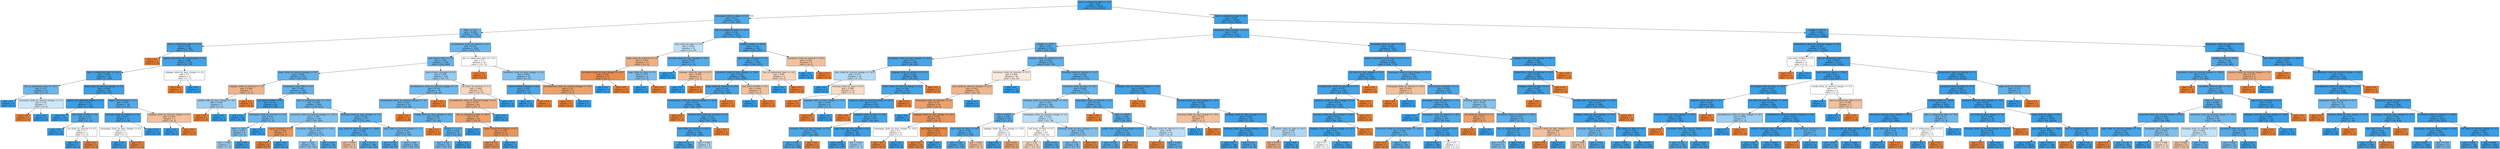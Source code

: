 digraph Tree {
node [shape=box, style="filled", color="black"] ;
0 [label="due_vs_submission_date <= -2.5\ngini = 0.04\nsamples = 49335\nvalue = [1016, 48319]", fillcolor="#399de5fa"] ;
1 [label="homepage_clicks_by_days <= 9.5\ngini = 0.211\nsamples = 3029\nvalue = [364, 2665]", fillcolor="#399de5dc"] ;
0 -> 1 [labeldistance=2.5, labelangle=45, headlabel="True"] ;
2 [label="date <= 35.5\ngini = 0.289\nsamples = 1386\nvalue = [243, 1143]", fillcolor="#399de5c9"] ;
1 -> 2 ;
3 [label="due_vs_submission_date <= -71.0\ngini = 0.105\nsamples = 180\nvalue = [10, 170]", fillcolor="#399de5f0"] ;
2 -> 3 ;
4 [label="gini = 0.0\nsamples = 2\nvalue = [2, 0]", fillcolor="#e58139ff"] ;
3 -> 4 ;
5 [label="highest_education_No Formal quals <= 0.5\ngini = 0.086\nsamples = 178\nvalue = [8, 170]", fillcolor="#399de5f3"] ;
3 -> 5 ;
6 [label="due_vs_submission_date <= -22.5\ngini = 0.076\nsamples = 176\nvalue = [7, 169]", fillcolor="#399de5f4"] ;
5 -> 6 ;
7 [label="due_vs_submission_date <= -36.5\ngini = 0.32\nsamples = 15\nvalue = [3, 12]", fillcolor="#399de5bf"] ;
6 -> 7 ;
8 [label="gini = 0.0\nsamples = 8\nvalue = [0, 8]", fillcolor="#399de5ff"] ;
7 -> 8 ;
9 [label="oucontent_clicks_by_interval_change <= 1.0\ngini = 0.49\nsamples = 7\nvalue = [3, 4]", fillcolor="#399de540"] ;
7 -> 9 ;
10 [label="gini = 0.0\nsamples = 3\nvalue = [3, 0]", fillcolor="#e58139ff"] ;
9 -> 10 ;
11 [label="gini = 0.0\nsamples = 4\nvalue = [0, 4]", fillcolor="#399de5ff"] ;
9 -> 11 ;
12 [label="page_clicks_by_interval_change <= 2.5\ngini = 0.048\nsamples = 161\nvalue = [4, 157]", fillcolor="#399de5f9"] ;
6 -> 12 ;
13 [label="region_East Midlands Region <= 0.5\ngini = 0.015\nsamples = 133\nvalue = [1, 132]", fillcolor="#399de5fd"] ;
12 -> 13 ;
14 [label="gini = 0.0\nsamples = 121\nvalue = [0, 121]", fillcolor="#399de5ff"] ;
13 -> 14 ;
15 [label="imd_band_10-20% <= 0.5\ngini = 0.153\nsamples = 12\nvalue = [1, 11]", fillcolor="#399de5e8"] ;
13 -> 15 ;
16 [label="gini = 0.0\nsamples = 10\nvalue = [0, 10]", fillcolor="#399de5ff"] ;
15 -> 16 ;
17 [label="url_clicks_by_interval <= 0.5\ngini = 0.5\nsamples = 2\nvalue = [1, 1]", fillcolor="#e5813900"] ;
15 -> 17 ;
18 [label="gini = 0.0\nsamples = 1\nvalue = [0, 1]", fillcolor="#399de5ff"] ;
17 -> 18 ;
19 [label="gini = 0.0\nsamples = 1\nvalue = [1, 0]", fillcolor="#e58139ff"] ;
17 -> 19 ;
20 [label="region_North Region <= 0.5\ngini = 0.191\nsamples = 28\nvalue = [3, 25]", fillcolor="#399de5e0"] ;
12 -> 20 ;
21 [label="forumng_clicks_by_interval <= 4.5\ngini = 0.077\nsamples = 25\nvalue = [1, 24]", fillcolor="#399de5f4"] ;
20 -> 21 ;
22 [label="homepage_clicks_by_days_change <= 4.0\ngini = 0.5\nsamples = 2\nvalue = [1, 1]", fillcolor="#e5813900"] ;
21 -> 22 ;
23 [label="gini = 0.0\nsamples = 1\nvalue = [0, 1]", fillcolor="#399de5ff"] ;
22 -> 23 ;
24 [label="gini = 0.0\nsamples = 1\nvalue = [1, 0]", fillcolor="#e58139ff"] ;
22 -> 24 ;
25 [label="gini = 0.0\nsamples = 23\nvalue = [0, 23]", fillcolor="#399de5ff"] ;
21 -> 25 ;
26 [label="subpage_clicks_by_interval_change <= 8.5\ngini = 0.444\nsamples = 3\nvalue = [2, 1]", fillcolor="#e581397f"] ;
20 -> 26 ;
27 [label="gini = 0.0\nsamples = 1\nvalue = [0, 1]", fillcolor="#399de5ff"] ;
26 -> 27 ;
28 [label="gini = 0.0\nsamples = 2\nvalue = [2, 0]", fillcolor="#e58139ff"] ;
26 -> 28 ;
29 [label="subpage_clicks_by_days_change <= 4.0\ngini = 0.5\nsamples = 2\nvalue = [1, 1]", fillcolor="#e5813900"] ;
5 -> 29 ;
30 [label="gini = 0.0\nsamples = 1\nvalue = [1, 0]", fillcolor="#e58139ff"] ;
29 -> 30 ;
31 [label="gini = 0.0\nsamples = 1\nvalue = [0, 1]", fillcolor="#399de5ff"] ;
29 -> 31 ;
32 [label="oucollaborate_clicks_by_interval <= 4.5\ngini = 0.312\nsamples = 1206\nvalue = [233, 973]", fillcolor="#399de5c2"] ;
2 -> 32 ;
33 [label="imd_band_0-10% <= 0.5\ngini = 0.303\nsamples = 1180\nvalue = [220, 960]", fillcolor="#399de5c5"] ;
32 -> 33 ;
34 [label="page_clicks_by_interval_change <= -9.5\ngini = 0.286\nsamples = 1072\nvalue = [185, 887]", fillcolor="#399de5ca"] ;
33 -> 34 ;
35 [label="subpage_clicks_by_interval <= 7.5\ngini = 0.408\nsamples = 7\nvalue = [5, 2]", fillcolor="#e5813999"] ;
34 -> 35 ;
36 [label="ouwiki_clicks_by_days_change <= -0.5\ngini = 0.444\nsamples = 3\nvalue = [1, 2]", fillcolor="#399de57f"] ;
35 -> 36 ;
37 [label="gini = 0.0\nsamples = 1\nvalue = [1, 0]", fillcolor="#e58139ff"] ;
36 -> 37 ;
38 [label="gini = 0.0\nsamples = 2\nvalue = [0, 2]", fillcolor="#399de5ff"] ;
36 -> 38 ;
39 [label="gini = 0.0\nsamples = 4\nvalue = [4, 0]", fillcolor="#e58139ff"] ;
35 -> 39 ;
40 [label="assessment_type_TMA <= 0.5\ngini = 0.281\nsamples = 1065\nvalue = [180, 885]", fillcolor="#399de5cb"] ;
34 -> 40 ;
41 [label="imd_band_50-60% <= 0.5\ngini = 0.031\nsamples = 64\nvalue = [1, 63]", fillcolor="#399de5fb"] ;
40 -> 41 ;
42 [label="gini = 0.0\nsamples = 59\nvalue = [0, 59]", fillcolor="#399de5ff"] ;
41 -> 42 ;
43 [label="homepage_clicks_by_interval <= 12.5\ngini = 0.32\nsamples = 5\nvalue = [1, 4]", fillcolor="#399de5bf"] ;
41 -> 43 ;
44 [label="date <= 229.0\ngini = 0.375\nsamples = 4\nvalue = [1, 3]", fillcolor="#399de5aa"] ;
43 -> 44 ;
45 [label="gini = 0.444\nsamples = 3\nvalue = [1, 2]", fillcolor="#399de57f"] ;
44 -> 45 ;
46 [label="gini = 0.0\nsamples = 1\nvalue = [0, 1]", fillcolor="#399de5ff"] ;
44 -> 46 ;
47 [label="gini = 0.0\nsamples = 1\nvalue = [0, 1]", fillcolor="#399de5ff"] ;
43 -> 47 ;
48 [label="due_vs_submission_date <= -13.5\ngini = 0.294\nsamples = 1001\nvalue = [179, 822]", fillcolor="#399de5c7"] ;
40 -> 48 ;
49 [label="oucontent_clicks_by_interval_change <= -321.5\ngini = 0.387\nsamples = 244\nvalue = [64, 180]", fillcolor="#399de5a4"] ;
48 -> 49 ;
50 [label="region_Scotland <= 0.5\ngini = 0.245\nsamples = 7\nvalue = [6, 1]", fillcolor="#e58139d4"] ;
49 -> 50 ;
51 [label="gini = 0.0\nsamples = 6\nvalue = [6, 0]", fillcolor="#e58139ff"] ;
50 -> 51 ;
52 [label="gini = 0.0\nsamples = 1\nvalue = [0, 1]", fillcolor="#399de5ff"] ;
50 -> 52 ;
53 [label="oucontent_clicks_by_interval <= 116.5\ngini = 0.37\nsamples = 237\nvalue = [58, 179]", fillcolor="#399de5ac"] ;
49 -> 53 ;
54 [label="gini = 0.402\nsamples = 197\nvalue = [55, 142]", fillcolor="#399de59c"] ;
53 -> 54 ;
55 [label="gini = 0.139\nsamples = 40\nvalue = [3, 37]", fillcolor="#399de5ea"] ;
53 -> 55 ;
56 [label="forumng_clicks_by_days_change <= -7.5\ngini = 0.258\nsamples = 757\nvalue = [115, 642]", fillcolor="#399de5d1"] ;
48 -> 56 ;
57 [label="quiz_clicks_by_interval_change <= -294.0\ngini = 0.188\nsamples = 372\nvalue = [39, 333]", fillcolor="#399de5e1"] ;
56 -> 57 ;
58 [label="gini = 0.444\nsamples = 6\nvalue = [4, 2]", fillcolor="#e581397f"] ;
57 -> 58 ;
59 [label="gini = 0.173\nsamples = 366\nvalue = [35, 331]", fillcolor="#399de5e4"] ;
57 -> 59 ;
60 [label="quiz_clicks_by_interval_change <= -1.5\ngini = 0.317\nsamples = 385\nvalue = [76, 309]", fillcolor="#399de5c0"] ;
56 -> 60 ;
61 [label="gini = 0.154\nsamples = 95\nvalue = [8, 87]", fillcolor="#399de5e8"] ;
60 -> 61 ;
62 [label="gini = 0.359\nsamples = 290\nvalue = [68, 222]", fillcolor="#399de5b1"] ;
60 -> 62 ;
63 [label="num_of_prev_attempts <= 0.5\ngini = 0.438\nsamples = 108\nvalue = [35, 73]", fillcolor="#399de585"] ;
33 -> 63 ;
64 [label="oucollaborate_clicks_by_interval_change <= 1.5\ngini = 0.332\nsamples = 76\nvalue = [16, 60]", fillcolor="#399de5bb"] ;
63 -> 64 ;
65 [label="ouelluminate_clicks_by_interval_change <= -4.5\ngini = 0.307\nsamples = 74\nvalue = [14, 60]", fillcolor="#399de5c4"] ;
64 -> 65 ;
66 [label="gini = 0.0\nsamples = 2\nvalue = [2, 0]", fillcolor="#e58139ff"] ;
65 -> 66 ;
67 [label="ouwiki_clicks_by_days_change <= -6.0\ngini = 0.278\nsamples = 72\nvalue = [12, 60]", fillcolor="#399de5cc"] ;
65 -> 67 ;
68 [label="gini = 0.0\nsamples = 2\nvalue = [2, 0]", fillcolor="#e58139ff"] ;
67 -> 68 ;
69 [label="gender_F <= 0.5\ngini = 0.245\nsamples = 70\nvalue = [10, 60]", fillcolor="#399de5d4"] ;
67 -> 69 ;
70 [label="gini = 0.346\nsamples = 45\nvalue = [10, 35]", fillcolor="#399de5b6"] ;
69 -> 70 ;
71 [label="gini = 0.0\nsamples = 25\nvalue = [0, 25]", fillcolor="#399de5ff"] ;
69 -> 71 ;
72 [label="gini = 0.0\nsamples = 2\nvalue = [2, 0]", fillcolor="#e58139ff"] ;
64 -> 72 ;
73 [label="url_clicks_by_interval <= 1.5\ngini = 0.482\nsamples = 32\nvalue = [19, 13]", fillcolor="#e5813951"] ;
63 -> 73 ;
74 [label="oucollaborate_clicks_by_interval_change <= 0.5\ngini = 0.393\nsamples = 26\nvalue = [19, 7]", fillcolor="#e58139a1"] ;
73 -> 74 ;
75 [label="due_vs_submission_date <= -86.5\ngini = 0.33\nsamples = 24\nvalue = [19, 5]", fillcolor="#e58139bc"] ;
74 -> 75 ;
76 [label="gini = 0.0\nsamples = 2\nvalue = [0, 2]", fillcolor="#399de5ff"] ;
75 -> 76 ;
77 [label="region_South West Region <= 0.5\ngini = 0.236\nsamples = 22\nvalue = [19, 3]", fillcolor="#e58139d7"] ;
75 -> 77 ;
78 [label="gini = 0.172\nsamples = 21\nvalue = [19, 2]", fillcolor="#e58139e4"] ;
77 -> 78 ;
79 [label="gini = 0.0\nsamples = 1\nvalue = [0, 1]", fillcolor="#399de5ff"] ;
77 -> 79 ;
80 [label="gini = 0.0\nsamples = 2\nvalue = [0, 2]", fillcolor="#399de5ff"] ;
74 -> 80 ;
81 [label="gini = 0.0\nsamples = 6\nvalue = [0, 6]", fillcolor="#399de5ff"] ;
73 -> 81 ;
82 [label="due_vs_submission_date <= -12.5\ngini = 0.5\nsamples = 26\nvalue = [13, 13]", fillcolor="#e5813900"] ;
32 -> 82 ;
83 [label="gini = 0.0\nsamples = 8\nvalue = [8, 0]", fillcolor="#e58139ff"] ;
82 -> 83 ;
84 [label="oucontent_clicks_by_days_change <= 2.0\ngini = 0.401\nsamples = 18\nvalue = [5, 13]", fillcolor="#399de59d"] ;
82 -> 84 ;
85 [label="region_Yorkshire Region <= 0.5\ngini = 0.142\nsamples = 13\nvalue = [1, 12]", fillcolor="#399de5ea"] ;
84 -> 85 ;
86 [label="gini = 0.0\nsamples = 12\nvalue = [0, 12]", fillcolor="#399de5ff"] ;
85 -> 86 ;
87 [label="gini = 0.0\nsamples = 1\nvalue = [1, 0]", fillcolor="#e58139ff"] ;
85 -> 87 ;
88 [label="oucollaborate_clicks_by_interval_change <= 10.0\ngini = 0.32\nsamples = 5\nvalue = [4, 1]", fillcolor="#e58139bf"] ;
84 -> 88 ;
89 [label="gini = 0.0\nsamples = 4\nvalue = [4, 0]", fillcolor="#e58139ff"] ;
88 -> 89 ;
90 [label="gini = 0.0\nsamples = 1\nvalue = [0, 1]", fillcolor="#399de5ff"] ;
88 -> 90 ;
91 [label="due_vs_submission_date <= -23.0\ngini = 0.136\nsamples = 1643\nvalue = [121, 1522]", fillcolor="#399de5eb"] ;
1 -> 91 ;
92 [label="quiz_clicks_by_days <= 1.0\ngini = 0.482\nsamples = 32\nvalue = [13, 19]", fillcolor="#399de551"] ;
91 -> 92 ;
93 [label="page_clicks_by_interval <= 1.5\ngini = 0.391\nsamples = 15\nvalue = [11, 4]", fillcolor="#e58139a2"] ;
92 -> 93 ;
94 [label="oucontent_clicks_by_days_change <= -62.5\ngini = 0.165\nsamples = 11\nvalue = [10, 1]", fillcolor="#e58139e6"] ;
93 -> 94 ;
95 [label="gini = 0.0\nsamples = 1\nvalue = [0, 1]", fillcolor="#399de5ff"] ;
94 -> 95 ;
96 [label="gini = 0.0\nsamples = 10\nvalue = [10, 0]", fillcolor="#e58139ff"] ;
94 -> 96 ;
97 [label="page_clicks_by_days <= 5.0\ngini = 0.375\nsamples = 4\nvalue = [1, 3]", fillcolor="#399de5aa"] ;
93 -> 97 ;
98 [label="gini = 0.0\nsamples = 3\nvalue = [0, 3]", fillcolor="#399de5ff"] ;
97 -> 98 ;
99 [label="gini = 0.0\nsamples = 1\nvalue = [1, 0]", fillcolor="#e58139ff"] ;
97 -> 99 ;
100 [label="forumng_clicks_by_days_change <= 41.5\ngini = 0.208\nsamples = 17\nvalue = [2, 15]", fillcolor="#399de5dd"] ;
92 -> 100 ;
101 [label="gini = 0.0\nsamples = 14\nvalue = [0, 14]", fillcolor="#399de5ff"] ;
100 -> 101 ;
102 [label="subpage_clicks_by_days <= 21.5\ngini = 0.444\nsamples = 3\nvalue = [2, 1]", fillcolor="#e581397f"] ;
100 -> 102 ;
103 [label="gini = 0.0\nsamples = 1\nvalue = [0, 1]", fillcolor="#399de5ff"] ;
102 -> 103 ;
104 [label="gini = 0.0\nsamples = 2\nvalue = [2, 0]", fillcolor="#e58139ff"] ;
102 -> 104 ;
105 [label="studied_credits <= 345.0\ngini = 0.125\nsamples = 1611\nvalue = [108, 1503]", fillcolor="#399de5ed"] ;
91 -> 105 ;
106 [label="num_of_prev_attempts <= 3.5\ngini = 0.121\nsamples = 1605\nvalue = [104, 1501]", fillcolor="#399de5ed"] ;
105 -> 106 ;
107 [label="oucontent_clicks_by_days_change <= 349.5\ngini = 0.118\nsamples = 1600\nvalue = [101, 1499]", fillcolor="#399de5ee"] ;
106 -> 107 ;
108 [label="page_clicks_by_interval <= 27.0\ngini = 0.116\nsamples = 1597\nvalue = [99, 1498]", fillcolor="#399de5ee"] ;
107 -> 108 ;
109 [label="ouelluminate_clicks_by_interval_change <= -43.0\ngini = 0.115\nsamples = 1596\nvalue = [98, 1498]", fillcolor="#399de5ee"] ;
108 -> 109 ;
110 [label="gini = 0.0\nsamples = 1\nvalue = [1, 0]", fillcolor="#e58139ff"] ;
109 -> 110 ;
111 [label="repeatactivity_clicks_by_interval <= 2.0\ngini = 0.114\nsamples = 1595\nvalue = [97, 1498]", fillcolor="#399de5ee"] ;
109 -> 111 ;
112 [label="quiz_clicks_by_interval <= 813.0\ngini = 0.113\nsamples = 1594\nvalue = [96, 1498]", fillcolor="#399de5ef"] ;
111 -> 112 ;
113 [label="gini = 0.11\nsamples = 1586\nvalue = [93, 1493]", fillcolor="#399de5ef"] ;
112 -> 113 ;
114 [label="gini = 0.469\nsamples = 8\nvalue = [3, 5]", fillcolor="#399de566"] ;
112 -> 114 ;
115 [label="gini = 0.0\nsamples = 1\nvalue = [1, 0]", fillcolor="#e58139ff"] ;
111 -> 115 ;
116 [label="gini = 0.0\nsamples = 1\nvalue = [1, 0]", fillcolor="#e58139ff"] ;
108 -> 116 ;
117 [label="imd_band_50-60% <= 0.5\ngini = 0.444\nsamples = 3\nvalue = [2, 1]", fillcolor="#e581397f"] ;
107 -> 117 ;
118 [label="gini = 0.0\nsamples = 1\nvalue = [0, 1]", fillcolor="#399de5ff"] ;
117 -> 118 ;
119 [label="gini = 0.0\nsamples = 2\nvalue = [2, 0]", fillcolor="#e58139ff"] ;
117 -> 119 ;
120 [label="due_vs_submission_date <= -6.0\ngini = 0.48\nsamples = 5\nvalue = [3, 2]", fillcolor="#e5813955"] ;
106 -> 120 ;
121 [label="gini = 0.0\nsamples = 2\nvalue = [0, 2]", fillcolor="#399de5ff"] ;
120 -> 121 ;
122 [label="gini = 0.0\nsamples = 3\nvalue = [3, 0]", fillcolor="#e58139ff"] ;
120 -> 122 ;
123 [label="oucontent_clicks_by_interval <= 82.5\ngini = 0.444\nsamples = 6\nvalue = [4, 2]", fillcolor="#e581397f"] ;
105 -> 123 ;
124 [label="gini = 0.0\nsamples = 2\nvalue = [0, 2]", fillcolor="#399de5ff"] ;
123 -> 124 ;
125 [label="gini = 0.0\nsamples = 4\nvalue = [4, 0]", fillcolor="#e58139ff"] ;
123 -> 125 ;
126 [label="due_vs_submission_date <= 0.5\ngini = 0.028\nsamples = 46306\nvalue = [652, 45654]", fillcolor="#399de5fb"] ;
0 -> 126 [labeldistance=2.5, labelangle=-45, headlabel="False"] ;
127 [label="homepage_clicks_by_days <= 11.5\ngini = 0.083\nsamples = 9145\nvalue = [397, 8748]", fillcolor="#399de5f3"] ;
126 -> 127 ;
128 [label="weight <= 18.75\ngini = 0.207\nsamples = 1576\nvalue = [185, 1391]", fillcolor="#399de5dd"] ;
127 -> 128 ;
129 [label="homepage_clicks_by_days_change <= -29.5\ngini = 0.123\nsamples = 698\nvalue = [46, 652]", fillcolor="#399de5ed"] ;
128 -> 129 ;
130 [label="quiz_clicks_by_interval_change <= -52.0\ngini = 0.475\nsamples = 18\nvalue = [7, 11]", fillcolor="#399de55d"] ;
129 -> 130 ;
131 [label="gini = 0.0\nsamples = 6\nvalue = [0, 6]", fillcolor="#399de5ff"] ;
130 -> 131 ;
132 [label="forumng_clicks_by_days <= 9.5\ngini = 0.486\nsamples = 12\nvalue = [7, 5]", fillcolor="#e5813949"] ;
130 -> 132 ;
133 [label="gini = 0.0\nsamples = 6\nvalue = [6, 0]", fillcolor="#e58139ff"] ;
132 -> 133 ;
134 [label="subpage_clicks_by_days_change <= -71.0\ngini = 0.278\nsamples = 6\nvalue = [1, 5]", fillcolor="#399de5cc"] ;
132 -> 134 ;
135 [label="gini = 0.0\nsamples = 1\nvalue = [1, 0]", fillcolor="#e58139ff"] ;
134 -> 135 ;
136 [label="gini = 0.0\nsamples = 5\nvalue = [0, 5]", fillcolor="#399de5ff"] ;
134 -> 136 ;
137 [label="subpage_clicks_by_interval <= 135.5\ngini = 0.108\nsamples = 680\nvalue = [39, 641]", fillcolor="#399de5ef"] ;
129 -> 137 ;
138 [label="folder_clicks_by_interval_change <= 2.5\ngini = 0.106\nsamples = 679\nvalue = [38, 641]", fillcolor="#399de5f0"] ;
137 -> 138 ;
139 [label="resource_clicks_by_interval_change <= -42.5\ngini = 0.103\nsamples = 678\nvalue = [37, 641]", fillcolor="#399de5f0"] ;
138 -> 139 ;
140 [label="gini = 0.0\nsamples = 1\nvalue = [1, 0]", fillcolor="#e58139ff"] ;
139 -> 140 ;
141 [label="subpage_clicks_by_days <= 10.5\ngini = 0.101\nsamples = 677\nvalue = [36, 641]", fillcolor="#399de5f1"] ;
139 -> 141 ;
142 [label="resource_clicks_by_days_change <= 17.0\ngini = 0.162\nsamples = 314\nvalue = [28, 286]", fillcolor="#399de5e6"] ;
141 -> 142 ;
143 [label="gini = 0.158\nsamples = 313\nvalue = [27, 286]", fillcolor="#399de5e7"] ;
142 -> 143 ;
144 [label="gini = 0.0\nsamples = 1\nvalue = [1, 0]", fillcolor="#e58139ff"] ;
142 -> 144 ;
145 [label="page_clicks_by_days_change <= 5.5\ngini = 0.043\nsamples = 363\nvalue = [8, 355]", fillcolor="#399de5f9"] ;
141 -> 145 ;
146 [label="gini = 0.038\nsamples = 360\nvalue = [7, 353]", fillcolor="#399de5fa"] ;
145 -> 146 ;
147 [label="gini = 0.444\nsamples = 3\nvalue = [1, 2]", fillcolor="#399de57f"] ;
145 -> 147 ;
148 [label="gini = 0.0\nsamples = 1\nvalue = [1, 0]", fillcolor="#e58139ff"] ;
138 -> 148 ;
149 [label="gini = 0.0\nsamples = 1\nvalue = [1, 0]", fillcolor="#e58139ff"] ;
137 -> 149 ;
150 [label="resource_clicks_by_interval <= 0.5\ngini = 0.267\nsamples = 878\nvalue = [139, 739]", fillcolor="#399de5cf"] ;
128 -> 150 ;
151 [label="oucontent_clicks_by_interval <= 51.5\ngini = 0.496\nsamples = 44\nvalue = [24, 20]", fillcolor="#e581392a"] ;
150 -> 151 ;
152 [label="quiz_clicks_by_interval_change <= 15.5\ngini = 0.415\nsamples = 34\nvalue = [24, 10]", fillcolor="#e5813995"] ;
151 -> 152 ;
153 [label="homepage_clicks_by_interval <= 3.5\ngini = 0.32\nsamples = 30\nvalue = [24, 6]", fillcolor="#e58139bf"] ;
152 -> 153 ;
154 [label="gini = 0.0\nsamples = 2\nvalue = [0, 2]", fillcolor="#399de5ff"] ;
153 -> 154 ;
155 [label="subpage_clicks_by_days_change <= -14.0\ngini = 0.245\nsamples = 28\nvalue = [24, 4]", fillcolor="#e58139d4"] ;
153 -> 155 ;
156 [label="homepage_clicks_by_days_change <= -23.0\ngini = 0.5\nsamples = 6\nvalue = [3, 3]", fillcolor="#e5813900"] ;
155 -> 156 ;
157 [label="gini = 0.0\nsamples = 3\nvalue = [3, 0]", fillcolor="#e58139ff"] ;
156 -> 157 ;
158 [label="gini = 0.0\nsamples = 3\nvalue = [0, 3]", fillcolor="#399de5ff"] ;
156 -> 158 ;
159 [label="imd_band_60-70% <= 0.5\ngini = 0.087\nsamples = 22\nvalue = [21, 1]", fillcolor="#e58139f3"] ;
155 -> 159 ;
160 [label="gini = 0.0\nsamples = 21\nvalue = [21, 0]", fillcolor="#e58139ff"] ;
159 -> 160 ;
161 [label="gini = 0.0\nsamples = 1\nvalue = [0, 1]", fillcolor="#399de5ff"] ;
159 -> 161 ;
162 [label="gini = 0.0\nsamples = 4\nvalue = [0, 4]", fillcolor="#399de5ff"] ;
152 -> 162 ;
163 [label="gini = 0.0\nsamples = 10\nvalue = [0, 10]", fillcolor="#399de5ff"] ;
151 -> 163 ;
164 [label="forumng_clicks_by_interval <= 13.5\ngini = 0.238\nsamples = 834\nvalue = [115, 719]", fillcolor="#399de5d6"] ;
150 -> 164 ;
165 [label="oucontent_clicks_by_days <= 22.5\ngini = 0.296\nsamples = 577\nvalue = [104, 473]", fillcolor="#399de5c7"] ;
164 -> 165 ;
166 [label="forumng_clicks_by_interval_change <= -10.5\ngini = 0.385\nsamples = 246\nvalue = [64, 182]", fillcolor="#399de5a5"] ;
165 -> 166 ;
167 [label="date <= 168.5\ngini = 0.229\nsamples = 129\nvalue = [17, 112]", fillcolor="#399de5d8"] ;
166 -> 167 ;
168 [label="quiz_clicks_by_days <= 70.0\ngini = 0.192\nsamples = 121\nvalue = [13, 108]", fillcolor="#399de5e0"] ;
167 -> 168 ;
169 [label="gini = 0.169\nsamples = 118\nvalue = [11, 107]", fillcolor="#399de5e5"] ;
168 -> 169 ;
170 [label="gini = 0.444\nsamples = 3\nvalue = [2, 1]", fillcolor="#e581397f"] ;
168 -> 170 ;
171 [label="subpage_clicks_by_days_change <= -14.0\ngini = 0.5\nsamples = 8\nvalue = [4, 4]", fillcolor="#e5813900"] ;
167 -> 171 ;
172 [label="gini = 0.0\nsamples = 3\nvalue = [0, 3]", fillcolor="#399de5ff"] ;
171 -> 172 ;
173 [label="gini = 0.32\nsamples = 5\nvalue = [4, 1]", fillcolor="#e58139bf"] ;
171 -> 173 ;
174 [label="homepage_clicks_by_interval_change <= 2.5\ngini = 0.481\nsamples = 117\nvalue = [47, 70]", fillcolor="#399de554"] ;
166 -> 174 ;
175 [label="imd_band_10-20% <= 0.5\ngini = 0.5\nsamples = 67\nvalue = [34, 33]", fillcolor="#e5813908"] ;
174 -> 175 ;
176 [label="gini = 0.48\nsamples = 55\nvalue = [33, 22]", fillcolor="#e5813955"] ;
175 -> 176 ;
177 [label="gini = 0.153\nsamples = 12\nvalue = [1, 11]", fillcolor="#399de5e8"] ;
175 -> 177 ;
178 [label="forumng_clicks_by_days_change <= 3.5\ngini = 0.385\nsamples = 50\nvalue = [13, 37]", fillcolor="#399de5a5"] ;
174 -> 178 ;
179 [label="gini = 0.353\nsamples = 48\nvalue = [11, 37]", fillcolor="#399de5b3"] ;
178 -> 179 ;
180 [label="gini = 0.0\nsamples = 2\nvalue = [2, 0]", fillcolor="#e58139ff"] ;
178 -> 180 ;
181 [label="homepage_clicks_by_interval <= 2.5\ngini = 0.212\nsamples = 331\nvalue = [40, 291]", fillcolor="#399de5dc"] ;
165 -> 181 ;
182 [label="gini = 0.0\nsamples = 2\nvalue = [2, 0]", fillcolor="#e58139ff"] ;
181 -> 182 ;
183 [label="date <= 186.0\ngini = 0.204\nsamples = 329\nvalue = [38, 291]", fillcolor="#399de5de"] ;
181 -> 183 ;
184 [label="ouwiki_clicks_by_interval_change <= 23.5\ngini = 0.19\nsamples = 319\nvalue = [34, 285]", fillcolor="#399de5e1"] ;
183 -> 184 ;
185 [label="gini = 0.186\nsamples = 318\nvalue = [33, 285]", fillcolor="#399de5e1"] ;
184 -> 185 ;
186 [label="gini = 0.0\nsamples = 1\nvalue = [1, 0]", fillcolor="#e58139ff"] ;
184 -> 186 ;
187 [label="homepage_clicks_by_interval <= 12.0\ngini = 0.48\nsamples = 10\nvalue = [4, 6]", fillcolor="#399de555"] ;
183 -> 187 ;
188 [label="gini = 0.0\nsamples = 3\nvalue = [3, 0]", fillcolor="#e58139ff"] ;
187 -> 188 ;
189 [label="gini = 0.245\nsamples = 7\nvalue = [1, 6]", fillcolor="#399de5d4"] ;
187 -> 189 ;
190 [label="subpage_clicks_by_interval_change <= -79.5\ngini = 0.082\nsamples = 257\nvalue = [11, 246]", fillcolor="#399de5f4"] ;
164 -> 190 ;
191 [label="gini = 0.0\nsamples = 2\nvalue = [2, 0]", fillcolor="#e58139ff"] ;
190 -> 191 ;
192 [label="resource_clicks_by_days_change <= -22.5\ngini = 0.068\nsamples = 255\nvalue = [9, 246]", fillcolor="#399de5f6"] ;
190 -> 192 ;
193 [label="forumng_clicks_by_days_change <= -10.0\ngini = 0.444\nsamples = 3\nvalue = [2, 1]", fillcolor="#e581397f"] ;
192 -> 193 ;
194 [label="gini = 0.0\nsamples = 1\nvalue = [0, 1]", fillcolor="#399de5ff"] ;
193 -> 194 ;
195 [label="gini = 0.0\nsamples = 2\nvalue = [2, 0]", fillcolor="#e58139ff"] ;
193 -> 195 ;
196 [label="subpage_clicks_by_days_change <= 15.5\ngini = 0.054\nsamples = 252\nvalue = [7, 245]", fillcolor="#399de5f8"] ;
192 -> 196 ;
197 [label="forumng_clicks_by_interval_change <= 22.5\ngini = 0.032\nsamples = 244\nvalue = [4, 240]", fillcolor="#399de5fb"] ;
196 -> 197 ;
198 [label="gini = 0.0\nsamples = 194\nvalue = [0, 194]", fillcolor="#399de5ff"] ;
197 -> 198 ;
199 [label="gini = 0.147\nsamples = 50\nvalue = [4, 46]", fillcolor="#399de5e9"] ;
197 -> 199 ;
200 [label="oucontent_clicks_by_days <= 58.5\ngini = 0.469\nsamples = 8\nvalue = [3, 5]", fillcolor="#399de566"] ;
196 -> 200 ;
201 [label="gini = 0.375\nsamples = 4\nvalue = [3, 1]", fillcolor="#e58139aa"] ;
200 -> 201 ;
202 [label="gini = 0.0\nsamples = 4\nvalue = [0, 4]", fillcolor="#399de5ff"] ;
200 -> 202 ;
203 [label="homepage_clicks_by_days <= 19.5\ngini = 0.054\nsamples = 7569\nvalue = [212, 7357]", fillcolor="#399de5f8"] ;
127 -> 203 ;
204 [label="highest_education_Lower Than A Level <= 0.5\ngini = 0.108\nsamples = 1886\nvalue = [108, 1778]", fillcolor="#399de5f0"] ;
203 -> 204 ;
205 [label="url_clicks_by_days_change <= 16.5\ngini = 0.075\nsamples = 1250\nvalue = [49, 1201]", fillcolor="#399de5f5"] ;
204 -> 205 ;
206 [label="oucollaborate_clicks_by_interval <= 17.5\ngini = 0.074\nsamples = 1249\nvalue = [48, 1201]", fillcolor="#399de5f5"] ;
205 -> 206 ;
207 [label="dualpane_clicks_by_days_change <= 6.0\ngini = 0.072\nsamples = 1248\nvalue = [47, 1201]", fillcolor="#399de5f5"] ;
206 -> 207 ;
208 [label="resource_clicks_by_days_change <= 36.5\ngini = 0.071\nsamples = 1247\nvalue = [46, 1201]", fillcolor="#399de5f5"] ;
207 -> 208 ;
209 [label="dualpane_clicks_by_interval_change <= -12.5\ngini = 0.07\nsamples = 1246\nvalue = [45, 1201]", fillcolor="#399de5f5"] ;
208 -> 209 ;
210 [label="gini = 0.5\nsamples = 2\nvalue = [1, 1]", fillcolor="#e5813900"] ;
209 -> 210 ;
211 [label="gini = 0.068\nsamples = 1244\nvalue = [44, 1200]", fillcolor="#399de5f6"] ;
209 -> 211 ;
212 [label="gini = 0.0\nsamples = 1\nvalue = [1, 0]", fillcolor="#e58139ff"] ;
208 -> 212 ;
213 [label="gini = 0.0\nsamples = 1\nvalue = [1, 0]", fillcolor="#e58139ff"] ;
207 -> 213 ;
214 [label="gini = 0.0\nsamples = 1\nvalue = [1, 0]", fillcolor="#e58139ff"] ;
206 -> 214 ;
215 [label="gini = 0.0\nsamples = 1\nvalue = [1, 0]", fillcolor="#e58139ff"] ;
205 -> 215 ;
216 [label="homepage_clicks_by_days_change <= -61.0\ngini = 0.168\nsamples = 636\nvalue = [59, 577]", fillcolor="#399de5e5"] ;
204 -> 216 ;
217 [label="homepage_clicks_by_interval <= 56.0\ngini = 0.444\nsamples = 3\nvalue = [2, 1]", fillcolor="#e581397f"] ;
216 -> 217 ;
218 [label="gini = 0.0\nsamples = 2\nvalue = [2, 0]", fillcolor="#e58139ff"] ;
217 -> 218 ;
219 [label="gini = 0.0\nsamples = 1\nvalue = [0, 1]", fillcolor="#399de5ff"] ;
217 -> 219 ;
220 [label="num_of_prev_attempts <= 1.5\ngini = 0.164\nsamples = 633\nvalue = [57, 576]", fillcolor="#399de5e6"] ;
216 -> 220 ;
221 [label="homepage_clicks_by_interval <= 15.5\ngini = 0.151\nsamples = 608\nvalue = [50, 558]", fillcolor="#399de5e8"] ;
220 -> 221 ;
222 [label="gini = 0.0\nsamples = 129\nvalue = [0, 129]", fillcolor="#399de5ff"] ;
221 -> 222 ;
223 [label="homepage_clicks_by_interval <= 36.5\ngini = 0.187\nsamples = 479\nvalue = [50, 429]", fillcolor="#399de5e1"] ;
221 -> 223 ;
224 [label="oucontent_clicks_by_interval_change <= -310.0\ngini = 0.239\nsamples = 317\nvalue = [44, 273]", fillcolor="#399de5d6"] ;
223 -> 224 ;
225 [label="gini = 0.0\nsamples = 2\nvalue = [2, 0]", fillcolor="#e58139ff"] ;
224 -> 225 ;
226 [label="gini = 0.231\nsamples = 315\nvalue = [42, 273]", fillcolor="#399de5d8"] ;
224 -> 226 ;
227 [label="page_clicks_by_interval <= 8.5\ngini = 0.071\nsamples = 162\nvalue = [6, 156]", fillcolor="#399de5f5"] ;
223 -> 227 ;
228 [label="gini = 0.061\nsamples = 160\nvalue = [5, 155]", fillcolor="#399de5f7"] ;
227 -> 228 ;
229 [label="gini = 0.5\nsamples = 2\nvalue = [1, 1]", fillcolor="#e5813900"] ;
227 -> 229 ;
230 [label="forumng_clicks_by_days <= 1.0\ngini = 0.403\nsamples = 25\nvalue = [7, 18]", fillcolor="#399de59c"] ;
220 -> 230 ;
231 [label="url_clicks_by_interval <= 1.5\ngini = 0.32\nsamples = 5\nvalue = [4, 1]", fillcolor="#e58139bf"] ;
230 -> 231 ;
232 [label="gini = 0.0\nsamples = 4\nvalue = [4, 0]", fillcolor="#e58139ff"] ;
231 -> 232 ;
233 [label="gini = 0.0\nsamples = 1\nvalue = [0, 1]", fillcolor="#399de5ff"] ;
231 -> 233 ;
234 [label="oucontent_clicks_by_interval <= 184.5\ngini = 0.255\nsamples = 20\nvalue = [3, 17]", fillcolor="#399de5d2"] ;
230 -> 234 ;
235 [label="due_vs_submission_date <= -1.5\ngini = 0.111\nsamples = 17\nvalue = [1, 16]", fillcolor="#399de5ef"] ;
234 -> 235 ;
236 [label="gini = 0.375\nsamples = 4\nvalue = [1, 3]", fillcolor="#399de5aa"] ;
235 -> 236 ;
237 [label="gini = 0.0\nsamples = 13\nvalue = [0, 13]", fillcolor="#399de5ff"] ;
235 -> 237 ;
238 [label="resource_clicks_by_days_change <= 2.5\ngini = 0.444\nsamples = 3\nvalue = [2, 1]", fillcolor="#e581397f"] ;
234 -> 238 ;
239 [label="gini = 0.0\nsamples = 2\nvalue = [2, 0]", fillcolor="#e58139ff"] ;
238 -> 239 ;
240 [label="gini = 0.0\nsamples = 1\nvalue = [0, 1]", fillcolor="#399de5ff"] ;
238 -> 240 ;
241 [label="subpage_clicks_by_days_change <= 227.5\ngini = 0.036\nsamples = 5683\nvalue = [104, 5579]", fillcolor="#399de5fa"] ;
203 -> 241 ;
242 [label="htmlactivity_clicks_by_interval <= 10.5\ngini = 0.036\nsamples = 5682\nvalue = [103, 5579]", fillcolor="#399de5fa"] ;
241 -> 242 ;
243 [label="subpage_clicks_by_days <= 0.5\ngini = 0.035\nsamples = 5681\nvalue = [102, 5579]", fillcolor="#399de5fa"] ;
242 -> 243 ;
244 [label="gini = 0.0\nsamples = 1\nvalue = [1, 0]", fillcolor="#e58139ff"] ;
243 -> 244 ;
245 [label="ouwiki_clicks_by_interval_change <= 128.5\ngini = 0.035\nsamples = 5680\nvalue = [101, 5579]", fillcolor="#399de5fa"] ;
243 -> 245 ;
246 [label="subpage_clicks_by_days_change <= -75.5\ngini = 0.035\nsamples = 5679\nvalue = [100, 5579]", fillcolor="#399de5fa"] ;
245 -> 246 ;
247 [label="forumng_clicks_by_interval <= 35.5\ngini = 0.34\nsamples = 23\nvalue = [5, 18]", fillcolor="#399de5b8"] ;
246 -> 247 ;
248 [label="gini = 0.444\nsamples = 6\nvalue = [4, 2]", fillcolor="#e581397f"] ;
247 -> 248 ;
249 [label="gini = 0.111\nsamples = 17\nvalue = [1, 16]", fillcolor="#399de5ef"] ;
247 -> 249 ;
250 [label="quiz_clicks_by_days <= 19.5\ngini = 0.033\nsamples = 5656\nvalue = [95, 5561]", fillcolor="#399de5fb"] ;
246 -> 250 ;
251 [label="gini = 0.051\nsamples = 2490\nvalue = [65, 2425]", fillcolor="#399de5f8"] ;
250 -> 251 ;
252 [label="gini = 0.019\nsamples = 3166\nvalue = [30, 3136]", fillcolor="#399de5fd"] ;
250 -> 252 ;
253 [label="gini = 0.0\nsamples = 1\nvalue = [1, 0]", fillcolor="#e58139ff"] ;
245 -> 253 ;
254 [label="gini = 0.0\nsamples = 1\nvalue = [1, 0]", fillcolor="#e58139ff"] ;
242 -> 254 ;
255 [label="gini = 0.0\nsamples = 1\nvalue = [1, 0]", fillcolor="#e58139ff"] ;
241 -> 255 ;
256 [label="weight <= 18.75\ngini = 0.014\nsamples = 37161\nvalue = [255, 36906]", fillcolor="#399de5fd"] ;
126 -> 256 ;
257 [label="htmlactivity_clicks_by_interval_change <= -8.5\ngini = 0.007\nsamples = 31345\nvalue = [117, 31228]", fillcolor="#399de5fe"] ;
256 -> 257 ;
258 [label="imd_band_70-80% <= 0.5\ngini = 0.5\nsamples = 4\nvalue = [2, 2]", fillcolor="#e5813900"] ;
257 -> 258 ;
259 [label="gini = 0.0\nsamples = 2\nvalue = [2, 0]", fillcolor="#e58139ff"] ;
258 -> 259 ;
260 [label="gini = 0.0\nsamples = 2\nvalue = [0, 2]", fillcolor="#399de5ff"] ;
258 -> 260 ;
261 [label="due_vs_submission_date <= 2.5\ngini = 0.007\nsamples = 31341\nvalue = [115, 31226]", fillcolor="#399de5fe"] ;
257 -> 261 ;
262 [label="quiz_clicks_by_days <= 1784.5\ngini = 0.02\nsamples = 6159\nvalue = [62, 6097]", fillcolor="#399de5fc"] ;
261 -> 262 ;
263 [label="homepage_clicks_by_days <= 14.5\ngini = 0.019\nsamples = 6155\nvalue = [60, 6095]", fillcolor="#399de5fc"] ;
262 -> 263 ;
264 [label="dualpane_clicks_by_days <= 4.5\ngini = 0.061\nsamples = 889\nvalue = [28, 861]", fillcolor="#399de5f7"] ;
263 -> 264 ;
265 [label="resource_clicks_by_days_change <= -24.5\ngini = 0.059\nsamples = 888\nvalue = [27, 861]", fillcolor="#399de5f7"] ;
264 -> 265 ;
266 [label="gini = 0.0\nsamples = 1\nvalue = [1, 0]", fillcolor="#e58139ff"] ;
265 -> 266 ;
267 [label="oucontent_clicks_by_interval_change <= -0.5\ngini = 0.057\nsamples = 887\nvalue = [26, 861]", fillcolor="#399de5f7"] ;
265 -> 267 ;
268 [label="gini = 0.141\nsamples = 210\nvalue = [16, 194]", fillcolor="#399de5ea"] ;
267 -> 268 ;
269 [label="gini = 0.029\nsamples = 677\nvalue = [10, 667]", fillcolor="#399de5fb"] ;
267 -> 269 ;
270 [label="gini = 0.0\nsamples = 1\nvalue = [1, 0]", fillcolor="#e58139ff"] ;
264 -> 270 ;
271 [label="url_clicks_by_interval_change <= -44.0\ngini = 0.012\nsamples = 5266\nvalue = [32, 5234]", fillcolor="#399de5fd"] ;
263 -> 271 ;
272 [label="oucollaborate_clicks_by_days_change <= -0.5\ngini = 0.444\nsamples = 3\nvalue = [1, 2]", fillcolor="#399de57f"] ;
271 -> 272 ;
273 [label="gini = 0.0\nsamples = 2\nvalue = [0, 2]", fillcolor="#399de5ff"] ;
272 -> 273 ;
274 [label="gini = 0.0\nsamples = 1\nvalue = [1, 0]", fillcolor="#e58139ff"] ;
272 -> 274 ;
275 [label="oucollaborate_clicks_by_interval_change <= 16.5\ngini = 0.012\nsamples = 5263\nvalue = [31, 5232]", fillcolor="#399de5fd"] ;
271 -> 275 ;
276 [label="resource_clicks_by_days_change <= -7.5\ngini = 0.011\nsamples = 5256\nvalue = [30, 5226]", fillcolor="#399de5fe"] ;
275 -> 276 ;
277 [label="gini = 0.04\nsamples = 438\nvalue = [9, 429]", fillcolor="#399de5fa"] ;
276 -> 277 ;
278 [label="gini = 0.009\nsamples = 4818\nvalue = [21, 4797]", fillcolor="#399de5fe"] ;
276 -> 278 ;
279 [label="quiz_clicks_by_interval <= 2.5\ngini = 0.245\nsamples = 7\nvalue = [1, 6]", fillcolor="#399de5d4"] ;
275 -> 279 ;
280 [label="gini = 0.0\nsamples = 1\nvalue = [1, 0]", fillcolor="#e58139ff"] ;
279 -> 280 ;
281 [label="gini = 0.0\nsamples = 6\nvalue = [0, 6]", fillcolor="#399de5ff"] ;
279 -> 281 ;
282 [label="ouwiki_clicks_by_interval_change <= -0.5\ngini = 0.5\nsamples = 4\nvalue = [2, 2]", fillcolor="#e5813900"] ;
262 -> 282 ;
283 [label="gini = 0.0\nsamples = 1\nvalue = [0, 1]", fillcolor="#399de5ff"] ;
282 -> 283 ;
284 [label="due_vs_submission_date <= 1.5\ngini = 0.444\nsamples = 3\nvalue = [2, 1]", fillcolor="#e581397f"] ;
282 -> 284 ;
285 [label="gini = 0.0\nsamples = 1\nvalue = [0, 1]", fillcolor="#399de5ff"] ;
284 -> 285 ;
286 [label="gini = 0.0\nsamples = 2\nvalue = [2, 0]", fillcolor="#e58139ff"] ;
284 -> 286 ;
287 [label="htmlactivity_clicks_by_interval <= 7.5\ngini = 0.004\nsamples = 25182\nvalue = [53, 25129]", fillcolor="#399de5fe"] ;
261 -> 287 ;
288 [label="oucontent_clicks_by_days <= 17.5\ngini = 0.004\nsamples = 25176\nvalue = [52, 25124]", fillcolor="#399de5fe"] ;
287 -> 288 ;
289 [label="studied_credits <= 320.0\ngini = 0.01\nsamples = 5074\nvalue = [26, 5048]", fillcolor="#399de5fe"] ;
288 -> 289 ;
290 [label="oucontent_clicks_by_days_change <= 16.5\ngini = 0.01\nsamples = 5069\nvalue = [25, 5044]", fillcolor="#399de5fe"] ;
289 -> 290 ;
291 [label="forumng_clicks_by_days_change <= -45.5\ngini = 0.009\nsamples = 5059\nvalue = [24, 5035]", fillcolor="#399de5fe"] ;
290 -> 291 ;
292 [label="gini = 0.097\nsamples = 39\nvalue = [2, 37]", fillcolor="#399de5f1"] ;
291 -> 292 ;
293 [label="gini = 0.009\nsamples = 5020\nvalue = [22, 4998]", fillcolor="#399de5fe"] ;
291 -> 293 ;
294 [label="quiz_clicks_by_interval <= 592.0\ngini = 0.18\nsamples = 10\nvalue = [1, 9]", fillcolor="#399de5e3"] ;
290 -> 294 ;
295 [label="gini = 0.0\nsamples = 9\nvalue = [0, 9]", fillcolor="#399de5ff"] ;
294 -> 295 ;
296 [label="gini = 0.0\nsamples = 1\nvalue = [1, 0]", fillcolor="#e58139ff"] ;
294 -> 296 ;
297 [label="due_vs_submission_date <= 72.0\ngini = 0.32\nsamples = 5\nvalue = [1, 4]", fillcolor="#399de5bf"] ;
289 -> 297 ;
298 [label="due_vs_submission_date <= 8.5\ngini = 0.5\nsamples = 2\nvalue = [1, 1]", fillcolor="#e5813900"] ;
297 -> 298 ;
299 [label="gini = 0.0\nsamples = 1\nvalue = [0, 1]", fillcolor="#399de5ff"] ;
298 -> 299 ;
300 [label="gini = 0.0\nsamples = 1\nvalue = [1, 0]", fillcolor="#e58139ff"] ;
298 -> 300 ;
301 [label="gini = 0.0\nsamples = 3\nvalue = [0, 3]", fillcolor="#399de5ff"] ;
297 -> 301 ;
302 [label="resource_clicks_by_days_change <= -14.5\ngini = 0.003\nsamples = 20102\nvalue = [26, 20076]", fillcolor="#399de5ff"] ;
288 -> 302 ;
303 [label="url_clicks_by_days_change <= 4.5\ngini = 0.065\nsamples = 59\nvalue = [2, 57]", fillcolor="#399de5f6"] ;
302 -> 303 ;
304 [label="forumng_clicks_by_interval_change <= -411.5\ngini = 0.034\nsamples = 58\nvalue = [1, 57]", fillcolor="#399de5fb"] ;
303 -> 304 ;
305 [label="gini = 0.0\nsamples = 1\nvalue = [1, 0]", fillcolor="#e58139ff"] ;
304 -> 305 ;
306 [label="gini = 0.0\nsamples = 57\nvalue = [0, 57]", fillcolor="#399de5ff"] ;
304 -> 306 ;
307 [label="gini = 0.0\nsamples = 1\nvalue = [1, 0]", fillcolor="#e58139ff"] ;
303 -> 307 ;
308 [label="page_clicks_by_days <= 14.5\ngini = 0.002\nsamples = 20043\nvalue = [24, 20019]", fillcolor="#399de5ff"] ;
302 -> 308 ;
309 [label="quiz_clicks_by_days <= 768.0\ngini = 0.002\nsamples = 20023\nvalue = [23, 20000]", fillcolor="#399de5ff"] ;
308 -> 309 ;
310 [label="gini = 0.002\nsamples = 19834\nvalue = [20, 19814]", fillcolor="#399de5ff"] ;
309 -> 310 ;
311 [label="gini = 0.031\nsamples = 189\nvalue = [3, 186]", fillcolor="#399de5fb"] ;
309 -> 311 ;
312 [label="due_vs_submission_date <= 7.5\ngini = 0.095\nsamples = 20\nvalue = [1, 19]", fillcolor="#399de5f2"] ;
308 -> 312 ;
313 [label="gini = 0.0\nsamples = 1\nvalue = [1, 0]", fillcolor="#e58139ff"] ;
312 -> 313 ;
314 [label="gini = 0.0\nsamples = 19\nvalue = [0, 19]", fillcolor="#399de5ff"] ;
312 -> 314 ;
315 [label="page_clicks_by_interval <= 4.0\ngini = 0.278\nsamples = 6\nvalue = [1, 5]", fillcolor="#399de5cc"] ;
287 -> 315 ;
316 [label="gini = 0.0\nsamples = 5\nvalue = [0, 5]", fillcolor="#399de5ff"] ;
315 -> 316 ;
317 [label="gini = 0.0\nsamples = 1\nvalue = [1, 0]", fillcolor="#e58139ff"] ;
315 -> 317 ;
318 [label="homepage_clicks_by_interval <= 20.5\ngini = 0.046\nsamples = 5816\nvalue = [138, 5678]", fillcolor="#399de5f9"] ;
256 -> 318 ;
319 [label="studied_credits <= 225.0\ngini = 0.184\nsamples = 545\nvalue = [56, 489]", fillcolor="#399de5e2"] ;
318 -> 319 ;
320 [label="oucontent_clicks_by_interval_change <= -254.0\ngini = 0.177\nsamples = 541\nvalue = [53, 488]", fillcolor="#399de5e3"] ;
319 -> 320 ;
321 [label="gini = 0.0\nsamples = 2\nvalue = [2, 0]", fillcolor="#e58139ff"] ;
320 -> 321 ;
322 [label="oucontent_clicks_by_days <= 62.5\ngini = 0.171\nsamples = 539\nvalue = [51, 488]", fillcolor="#399de5e4"] ;
320 -> 322 ;
323 [label="date <= 151.0\ngini = 0.208\nsamples = 416\nvalue = [49, 367]", fillcolor="#399de5dd"] ;
322 -> 323 ;
324 [label="oucontent_clicks_by_interval_change <= 38.5\ngini = 0.166\nsamples = 328\nvalue = [30, 298]", fillcolor="#399de5e5"] ;
323 -> 324 ;
325 [label="page_clicks_by_interval_change <= -3.5\ngini = 0.141\nsamples = 301\nvalue = [23, 278]", fillcolor="#399de5ea"] ;
324 -> 325 ;
326 [label="gini = 0.0\nsamples = 1\nvalue = [1, 0]", fillcolor="#e58139ff"] ;
325 -> 326 ;
327 [label="gini = 0.136\nsamples = 300\nvalue = [22, 278]", fillcolor="#399de5eb"] ;
325 -> 327 ;
328 [label="homepage_clicks_by_days <= 8.5\ngini = 0.384\nsamples = 27\nvalue = [7, 20]", fillcolor="#399de5a6"] ;
324 -> 328 ;
329 [label="gini = 0.0\nsamples = 15\nvalue = [0, 15]", fillcolor="#399de5ff"] ;
328 -> 329 ;
330 [label="gini = 0.486\nsamples = 12\nvalue = [7, 5]", fillcolor="#e5813949"] ;
328 -> 330 ;
331 [label="oucontent_clicks_by_interval_change <= -39.0\ngini = 0.339\nsamples = 88\nvalue = [19, 69]", fillcolor="#399de5b9"] ;
323 -> 331 ;
332 [label="forumng_clicks_by_interval <= 5.5\ngini = 0.485\nsamples = 29\nvalue = [12, 17]", fillcolor="#399de54b"] ;
331 -> 332 ;
333 [label="gini = 0.444\nsamples = 15\nvalue = [10, 5]", fillcolor="#e581397f"] ;
332 -> 333 ;
334 [label="gini = 0.245\nsamples = 14\nvalue = [2, 12]", fillcolor="#399de5d4"] ;
332 -> 334 ;
335 [label="oucontent_clicks_by_interval <= 46.0\ngini = 0.209\nsamples = 59\nvalue = [7, 52]", fillcolor="#399de5dd"] ;
331 -> 335 ;
336 [label="gini = 0.342\nsamples = 32\nvalue = [7, 25]", fillcolor="#399de5b8"] ;
335 -> 336 ;
337 [label="gini = 0.0\nsamples = 27\nvalue = [0, 27]", fillcolor="#399de5ff"] ;
335 -> 337 ;
338 [label="num_of_prev_attempts <= 2.5\ngini = 0.032\nsamples = 123\nvalue = [2, 121]", fillcolor="#399de5fb"] ;
322 -> 338 ;
339 [label="subpage_clicks_by_interval_change <= -58.0\ngini = 0.016\nsamples = 122\nvalue = [1, 121]", fillcolor="#399de5fd"] ;
338 -> 339 ;
340 [label="gini = 0.0\nsamples = 1\nvalue = [1, 0]", fillcolor="#e58139ff"] ;
339 -> 340 ;
341 [label="gini = 0.0\nsamples = 121\nvalue = [0, 121]", fillcolor="#399de5ff"] ;
339 -> 341 ;
342 [label="gini = 0.0\nsamples = 1\nvalue = [1, 0]", fillcolor="#e58139ff"] ;
338 -> 342 ;
343 [label="resource_clicks_by_interval_change <= -2.0\ngini = 0.375\nsamples = 4\nvalue = [3, 1]", fillcolor="#e58139aa"] ;
319 -> 343 ;
344 [label="gini = 0.0\nsamples = 3\nvalue = [3, 0]", fillcolor="#e58139ff"] ;
343 -> 344 ;
345 [label="gini = 0.0\nsamples = 1\nvalue = [0, 1]", fillcolor="#399de5ff"] ;
343 -> 345 ;
346 [label="quiz_clicks_by_days_change <= -2059.5\ngini = 0.031\nsamples = 5271\nvalue = [82, 5189]", fillcolor="#399de5fb"] ;
318 -> 346 ;
347 [label="gini = 0.0\nsamples = 1\nvalue = [1, 0]", fillcolor="#e58139ff"] ;
346 -> 347 ;
348 [label="oucollaborate_clicks_by_interval_change <= 58.0\ngini = 0.03\nsamples = 5270\nvalue = [81, 5189]", fillcolor="#399de5fb"] ;
346 -> 348 ;
349 [label="oucollaborate_clicks_by_days_change <= -8.5\ngini = 0.03\nsamples = 5269\nvalue = [80, 5189]", fillcolor="#399de5fb"] ;
348 -> 349 ;
350 [label="homepage_clicks_by_interval <= 47.5\ngini = 0.34\nsamples = 23\nvalue = [5, 18]", fillcolor="#399de5b8"] ;
349 -> 350 ;
351 [label="gini = 0.0\nsamples = 4\nvalue = [4, 0]", fillcolor="#e58139ff"] ;
350 -> 351 ;
352 [label="subpage_clicks_by_days_change <= 37.0\ngini = 0.1\nsamples = 19\nvalue = [1, 18]", fillcolor="#399de5f1"] ;
350 -> 352 ;
353 [label="gini = 0.0\nsamples = 18\nvalue = [0, 18]", fillcolor="#399de5ff"] ;
352 -> 353 ;
354 [label="gini = 0.0\nsamples = 1\nvalue = [1, 0]", fillcolor="#e58139ff"] ;
352 -> 354 ;
355 [label="homepage_clicks_by_days <= 14.5\ngini = 0.028\nsamples = 5246\nvalue = [75, 5171]", fillcolor="#399de5fb"] ;
349 -> 355 ;
356 [label="homepage_clicks_by_days_change <= 12.5\ngini = 0.076\nsamples = 991\nvalue = [39, 952]", fillcolor="#399de5f5"] ;
355 -> 356 ;
357 [label="age_band_55<= <= 0.5\ngini = 0.074\nsamples = 990\nvalue = [38, 952]", fillcolor="#399de5f5"] ;
356 -> 357 ;
358 [label="gini = 0.072\nsamples = 989\nvalue = [37, 952]", fillcolor="#399de5f5"] ;
357 -> 358 ;
359 [label="gini = 0.0\nsamples = 1\nvalue = [1, 0]", fillcolor="#e58139ff"] ;
357 -> 359 ;
360 [label="gini = 0.0\nsamples = 1\nvalue = [1, 0]", fillcolor="#e58139ff"] ;
356 -> 360 ;
361 [label="oucontent_clicks_by_interval <= 180.5\ngini = 0.017\nsamples = 4255\nvalue = [36, 4219]", fillcolor="#399de5fd"] ;
355 -> 361 ;
362 [label="homepage_clicks_by_days_change <= 44.0\ngini = 0.042\nsamples = 1072\nvalue = [23, 1049]", fillcolor="#399de5f9"] ;
361 -> 362 ;
363 [label="gini = 0.037\nsamples = 1059\nvalue = [20, 1039]", fillcolor="#399de5fa"] ;
362 -> 363 ;
364 [label="gini = 0.355\nsamples = 13\nvalue = [3, 10]", fillcolor="#399de5b3"] ;
362 -> 364 ;
365 [label="url_clicks_by_interval_change <= -5.5\ngini = 0.008\nsamples = 3183\nvalue = [13, 3170]", fillcolor="#399de5fe"] ;
361 -> 365 ;
366 [label="gini = 0.056\nsamples = 138\nvalue = [4, 134]", fillcolor="#399de5f7"] ;
365 -> 366 ;
367 [label="gini = 0.006\nsamples = 3045\nvalue = [9, 3036]", fillcolor="#399de5fe"] ;
365 -> 367 ;
368 [label="gini = 0.0\nsamples = 1\nvalue = [1, 0]", fillcolor="#e58139ff"] ;
348 -> 368 ;
}